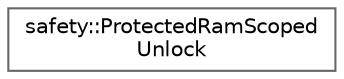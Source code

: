 digraph "Graphical Class Hierarchy"
{
 // LATEX_PDF_SIZE
  bgcolor="transparent";
  edge [fontname=Helvetica,fontsize=10,labelfontname=Helvetica,labelfontsize=10];
  node [fontname=Helvetica,fontsize=10,shape=box,height=0.2,width=0.4];
  rankdir="LR";
  Node0 [id="Node000000",label="safety::ProtectedRamScoped\lUnlock",height=0.2,width=0.4,color="grey40", fillcolor="white", style="filled",URL="$dd/df4/classsafety_1_1ProtectedRamScopedUnlock.html",tooltip=" "];
}

